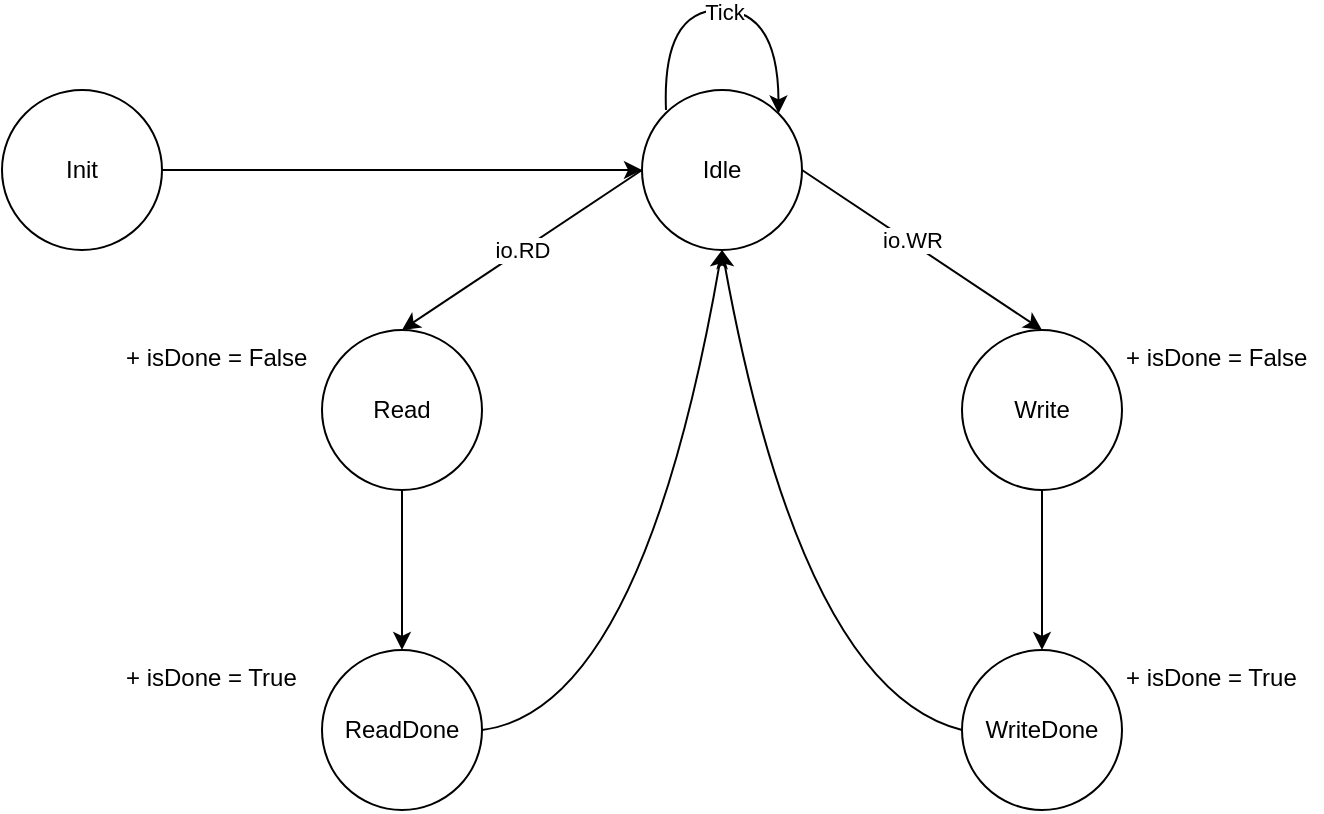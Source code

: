 <mxfile version="13.7.9" type="device"><diagram id="kghl3vfGh7bf74J5xGQI" name="Page-1"><mxGraphModel dx="1186" dy="671" grid="1" gridSize="10" guides="1" tooltips="1" connect="1" arrows="1" fold="1" page="1" pageScale="1" pageWidth="850" pageHeight="1100" math="0" shadow="0"><root><mxCell id="0"/><mxCell id="1" parent="0"/><mxCell id="HbTrtuVfXMBXSDW8PHE0-1" value="Init" style="ellipse;whiteSpace=wrap;html=1;aspect=fixed;" vertex="1" parent="1"><mxGeometry x="40" y="80" width="80" height="80" as="geometry"/></mxCell><mxCell id="HbTrtuVfXMBXSDW8PHE0-2" value="Idle" style="ellipse;whiteSpace=wrap;html=1;aspect=fixed;" vertex="1" parent="1"><mxGeometry x="360" y="80" width="80" height="80" as="geometry"/></mxCell><mxCell id="HbTrtuVfXMBXSDW8PHE0-3" value="Read" style="ellipse;whiteSpace=wrap;html=1;aspect=fixed;" vertex="1" parent="1"><mxGeometry x="200" y="200" width="80" height="80" as="geometry"/></mxCell><mxCell id="HbTrtuVfXMBXSDW8PHE0-4" value="ReadDone" style="ellipse;whiteSpace=wrap;html=1;aspect=fixed;" vertex="1" parent="1"><mxGeometry x="200" y="360" width="80" height="80" as="geometry"/></mxCell><mxCell id="HbTrtuVfXMBXSDW8PHE0-5" value="Write" style="ellipse;whiteSpace=wrap;html=1;aspect=fixed;" vertex="1" parent="1"><mxGeometry x="520" y="200" width="80" height="80" as="geometry"/></mxCell><mxCell id="HbTrtuVfXMBXSDW8PHE0-6" value="WriteDone" style="ellipse;whiteSpace=wrap;html=1;aspect=fixed;" vertex="1" parent="1"><mxGeometry x="520" y="360" width="80" height="80" as="geometry"/></mxCell><mxCell id="HbTrtuVfXMBXSDW8PHE0-7" value="" style="curved=1;endArrow=classic;html=1;exitX=1;exitY=0.5;exitDx=0;exitDy=0;entryX=0.5;entryY=1;entryDx=0;entryDy=0;" edge="1" parent="1" source="HbTrtuVfXMBXSDW8PHE0-4" target="HbTrtuVfXMBXSDW8PHE0-2"><mxGeometry width="50" height="50" relative="1" as="geometry"><mxPoint x="250" y="590" as="sourcePoint"/><mxPoint x="300" y="540" as="targetPoint"/><Array as="points"><mxPoint x="360" y="390"/></Array></mxGeometry></mxCell><mxCell id="HbTrtuVfXMBXSDW8PHE0-8" value="" style="curved=1;endArrow=classic;html=1;entryX=0.5;entryY=1;entryDx=0;entryDy=0;exitX=0;exitY=0.5;exitDx=0;exitDy=0;" edge="1" parent="1" source="HbTrtuVfXMBXSDW8PHE0-6" target="HbTrtuVfXMBXSDW8PHE0-2"><mxGeometry width="50" height="50" relative="1" as="geometry"><mxPoint x="460" y="450" as="sourcePoint"/><mxPoint x="510" y="400" as="targetPoint"/><Array as="points"><mxPoint x="440" y="380"/></Array></mxGeometry></mxCell><mxCell id="HbTrtuVfXMBXSDW8PHE0-9" value="" style="endArrow=classic;html=1;exitX=0.5;exitY=1;exitDx=0;exitDy=0;entryX=0.5;entryY=0;entryDx=0;entryDy=0;" edge="1" parent="1" source="HbTrtuVfXMBXSDW8PHE0-5" target="HbTrtuVfXMBXSDW8PHE0-6"><mxGeometry width="50" height="50" relative="1" as="geometry"><mxPoint x="680" y="340" as="sourcePoint"/><mxPoint x="730" y="290" as="targetPoint"/></mxGeometry></mxCell><mxCell id="HbTrtuVfXMBXSDW8PHE0-10" value="" style="endArrow=classic;html=1;entryX=0.5;entryY=0;entryDx=0;entryDy=0;exitX=0.5;exitY=1;exitDx=0;exitDy=0;" edge="1" parent="1" source="HbTrtuVfXMBXSDW8PHE0-3" target="HbTrtuVfXMBXSDW8PHE0-4"><mxGeometry width="50" height="50" relative="1" as="geometry"><mxPoint x="150" y="350" as="sourcePoint"/><mxPoint x="200" y="300" as="targetPoint"/></mxGeometry></mxCell><mxCell id="HbTrtuVfXMBXSDW8PHE0-11" value="" style="endArrow=classic;html=1;exitX=1;exitY=0.5;exitDx=0;exitDy=0;entryX=0.5;entryY=0;entryDx=0;entryDy=0;" edge="1" parent="1" source="HbTrtuVfXMBXSDW8PHE0-2" target="HbTrtuVfXMBXSDW8PHE0-5"><mxGeometry width="50" height="50" relative="1" as="geometry"><mxPoint x="560" y="160" as="sourcePoint"/><mxPoint x="610" y="110" as="targetPoint"/></mxGeometry></mxCell><mxCell id="HbTrtuVfXMBXSDW8PHE0-15" value="io.WR" style="edgeLabel;html=1;align=center;verticalAlign=middle;resizable=0;points=[];" vertex="1" connectable="0" parent="HbTrtuVfXMBXSDW8PHE0-11"><mxGeometry x="-0.096" y="1" relative="1" as="geometry"><mxPoint as="offset"/></mxGeometry></mxCell><mxCell id="HbTrtuVfXMBXSDW8PHE0-12" value="" style="endArrow=classic;html=1;exitX=0;exitY=0.5;exitDx=0;exitDy=0;entryX=0.5;entryY=0;entryDx=0;entryDy=0;" edge="1" parent="1" source="HbTrtuVfXMBXSDW8PHE0-2" target="HbTrtuVfXMBXSDW8PHE0-3"><mxGeometry width="50" height="50" relative="1" as="geometry"><mxPoint x="20" y="360" as="sourcePoint"/><mxPoint x="70" y="310" as="targetPoint"/></mxGeometry></mxCell><mxCell id="HbTrtuVfXMBXSDW8PHE0-16" value="io.RD" style="edgeLabel;html=1;align=center;verticalAlign=middle;resizable=0;points=[];" vertex="1" connectable="0" parent="HbTrtuVfXMBXSDW8PHE0-12"><mxGeometry relative="1" as="geometry"><mxPoint as="offset"/></mxGeometry></mxCell><mxCell id="HbTrtuVfXMBXSDW8PHE0-13" value="" style="endArrow=classic;html=1;exitX=1;exitY=0.5;exitDx=0;exitDy=0;entryX=0;entryY=0.5;entryDx=0;entryDy=0;" edge="1" parent="1" source="HbTrtuVfXMBXSDW8PHE0-1" target="HbTrtuVfXMBXSDW8PHE0-2"><mxGeometry width="50" height="50" relative="1" as="geometry"><mxPoint x="80" y="250" as="sourcePoint"/><mxPoint x="130" y="200" as="targetPoint"/></mxGeometry></mxCell><mxCell id="HbTrtuVfXMBXSDW8PHE0-14" value="" style="curved=1;endArrow=classic;html=1;entryX=1;entryY=0;entryDx=0;entryDy=0;" edge="1" parent="1" target="HbTrtuVfXMBXSDW8PHE0-2"><mxGeometry width="50" height="50" relative="1" as="geometry"><mxPoint x="372" y="90" as="sourcePoint"/><mxPoint x="100" y="260" as="targetPoint"/><Array as="points"><mxPoint x="370" y="40"/><mxPoint x="428" y="40"/></Array></mxGeometry></mxCell><mxCell id="HbTrtuVfXMBXSDW8PHE0-21" value="Tick" style="edgeLabel;html=1;align=center;verticalAlign=middle;resizable=0;points=[];" vertex="1" connectable="0" parent="HbTrtuVfXMBXSDW8PHE0-14"><mxGeometry x="0.015" y="-1" relative="1" as="geometry"><mxPoint as="offset"/></mxGeometry></mxCell><mxCell id="HbTrtuVfXMBXSDW8PHE0-17" value="+ isDone = False" style="text;html=1;strokeColor=none;fillColor=none;align=left;verticalAlign=top;whiteSpace=wrap;rounded=0;" vertex="1" parent="1"><mxGeometry x="600" y="200" width="100" height="80" as="geometry"/></mxCell><mxCell id="HbTrtuVfXMBXSDW8PHE0-18" value="+ isDone = True" style="text;html=1;strokeColor=none;fillColor=none;align=left;verticalAlign=top;whiteSpace=wrap;rounded=0;" vertex="1" parent="1"><mxGeometry x="600" y="360" width="100" height="80" as="geometry"/></mxCell><mxCell id="HbTrtuVfXMBXSDW8PHE0-19" value="+ isDone = True" style="text;html=1;strokeColor=none;fillColor=none;align=left;verticalAlign=top;whiteSpace=wrap;rounded=0;" vertex="1" parent="1"><mxGeometry x="100" y="360" width="100" height="80" as="geometry"/></mxCell><mxCell id="HbTrtuVfXMBXSDW8PHE0-20" value="+ isDone = False" style="text;html=1;strokeColor=none;fillColor=none;align=left;verticalAlign=top;whiteSpace=wrap;rounded=0;" vertex="1" parent="1"><mxGeometry x="100" y="200" width="100" height="80" as="geometry"/></mxCell></root></mxGraphModel></diagram></mxfile>